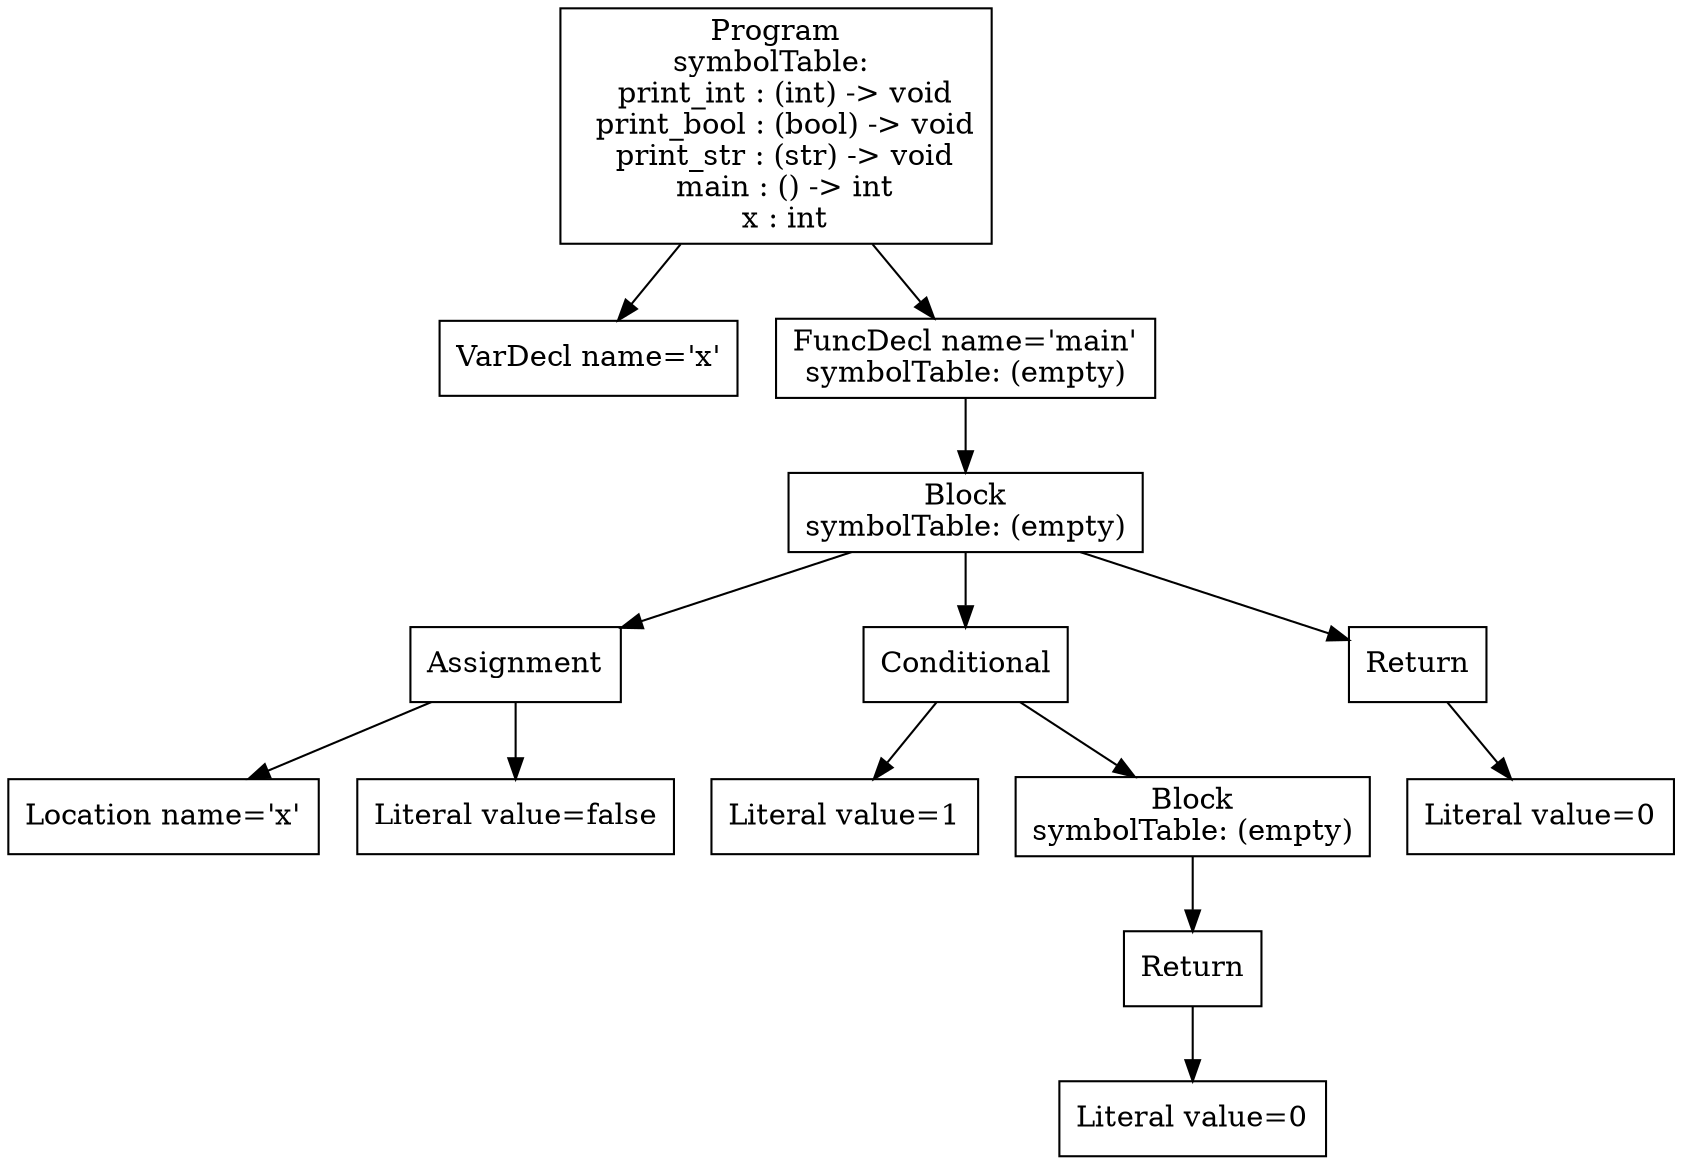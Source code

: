 digraph AST {
1 [shape=box, label="VarDecl name='x'"];
5 [shape=box, label="Location name='x'"];
6 [shape=box, label="Literal value=false"];
4 [shape=box, label="Assignment"];
4 -> 5;
4 -> 6;
8 [shape=box, label="Literal value=1"];
11 [shape=box, label="Literal value=0"];
10 [shape=box, label="Return"];
10 -> 11;
9 [shape=box, label="Block\nsymbolTable: (empty)"];
9 -> 10;
7 [shape=box, label="Conditional"];
7 -> 8;
7 -> 9;
13 [shape=box, label="Literal value=0"];
12 [shape=box, label="Return"];
12 -> 13;
3 [shape=box, label="Block\nsymbolTable: (empty)"];
3 -> 4;
3 -> 7;
3 -> 12;
2 [shape=box, label="FuncDecl name='main'\nsymbolTable: (empty)"];
2 -> 3;
0 [shape=box, label="Program\nsymbolTable: \n  print_int : (int) -> void\n  print_bool : (bool) -> void\n  print_str : (str) -> void\n  main : () -> int\n  x : int"];
0 -> 1;
0 -> 2;
}

